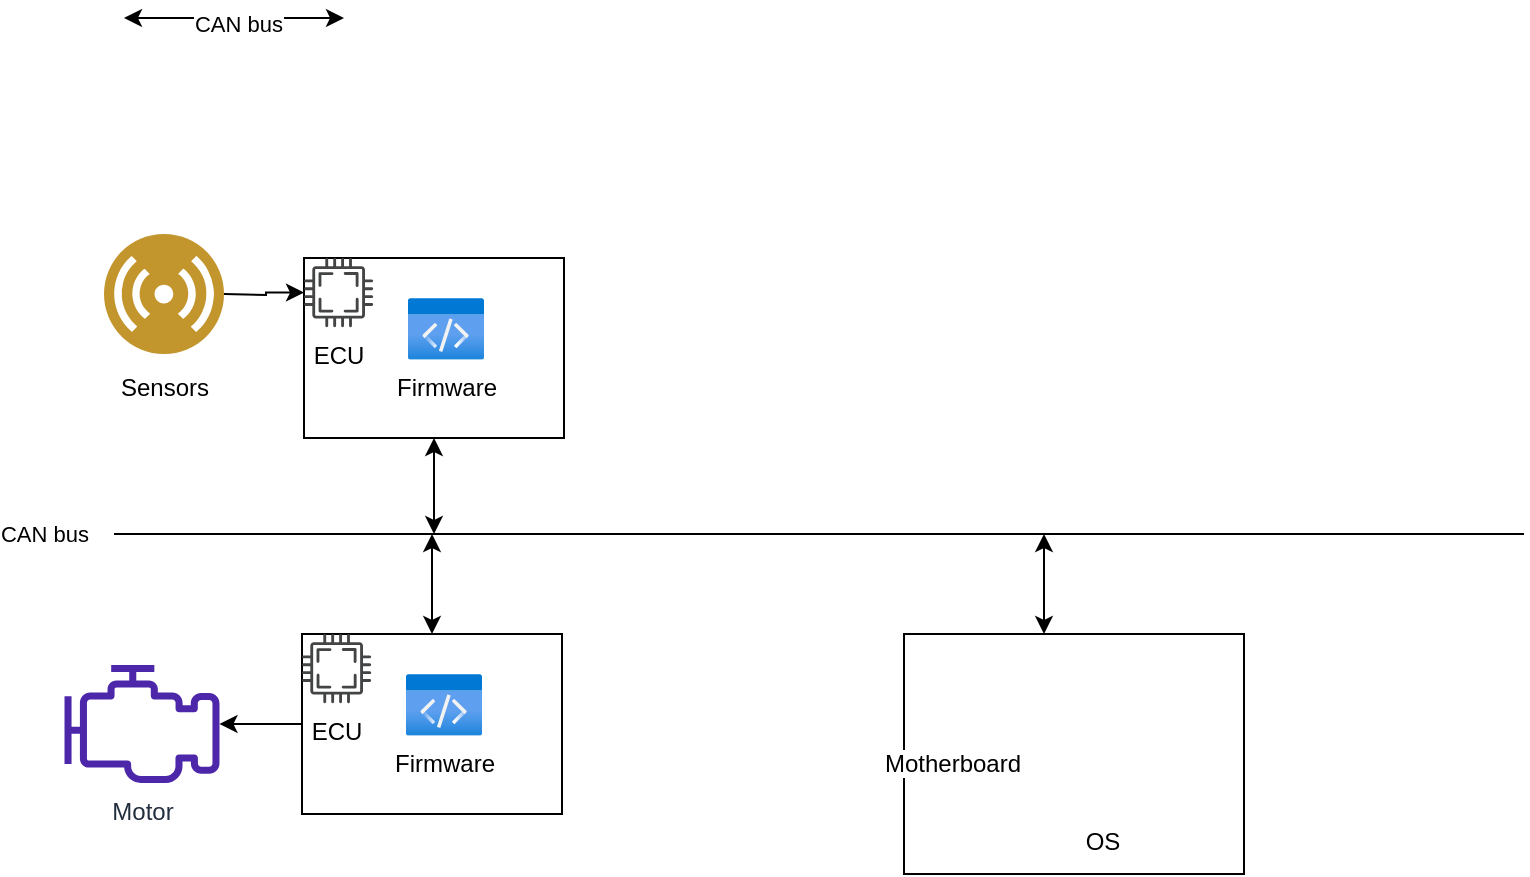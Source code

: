 <mxfile version="20.8.20" type="github" pages="3">
  <diagram name="CAN bus" id="xhp-JXf3OELfphHlDZzh">
    <mxGraphModel dx="1621" dy="516" grid="1" gridSize="10" guides="1" tooltips="1" connect="1" arrows="1" fold="1" page="1" pageScale="1" pageWidth="827" pageHeight="1169" math="0" shadow="0">
      <root>
        <mxCell id="0" />
        <mxCell id="1" parent="0" />
        <mxCell id="HYOHnKEq6Wh98C0SEMnV-3" value="" style="edgeStyle=orthogonalEdgeStyle;rounded=0;orthogonalLoop=1;jettySize=auto;html=1;" edge="1" parent="1" target="HYOHnKEq6Wh98C0SEMnV-1">
          <mxGeometry relative="1" as="geometry">
            <mxPoint x="100" y="180" as="sourcePoint" />
          </mxGeometry>
        </mxCell>
        <mxCell id="HYOHnKEq6Wh98C0SEMnV-5" value="" style="group" vertex="1" connectable="0" parent="1">
          <mxGeometry x="140" y="162" width="130" height="90" as="geometry" />
        </mxCell>
        <mxCell id="HYOHnKEq6Wh98C0SEMnV-10" value="" style="group" vertex="1" connectable="0" parent="HYOHnKEq6Wh98C0SEMnV-5">
          <mxGeometry width="130" height="90.0" as="geometry" />
        </mxCell>
        <mxCell id="HYOHnKEq6Wh98C0SEMnV-4" value="" style="rounded=0;whiteSpace=wrap;html=1;" vertex="1" parent="HYOHnKEq6Wh98C0SEMnV-10">
          <mxGeometry width="130" height="90.0" as="geometry" />
        </mxCell>
        <mxCell id="HYOHnKEq6Wh98C0SEMnV-1" value="ECU" style="sketch=0;pointerEvents=1;shadow=0;dashed=0;html=1;strokeColor=none;fillColor=#434445;aspect=fixed;labelPosition=center;verticalLabelPosition=bottom;verticalAlign=top;align=center;outlineConnect=0;shape=mxgraph.vvd.cpu;movable=0;resizable=0;rotatable=0;deletable=0;editable=0;locked=1;connectable=0;" vertex="1" parent="HYOHnKEq6Wh98C0SEMnV-10">
          <mxGeometry width="34.615" height="34.615" as="geometry" />
        </mxCell>
        <mxCell id="HYOHnKEq6Wh98C0SEMnV-6" value="Firmware" style="aspect=fixed;html=1;points=[];align=center;image;fontSize=12;image=img/lib/azure2/general/Code.svg;" vertex="1" parent="HYOHnKEq6Wh98C0SEMnV-10">
          <mxGeometry x="52" y="20" width="38" height="30.88" as="geometry" />
        </mxCell>
        <mxCell id="HYOHnKEq6Wh98C0SEMnV-8" value="Motor" style="sketch=0;outlineConnect=0;fontColor=#232F3E;gradientColor=none;fillColor=#4D27AA;strokeColor=none;dashed=0;verticalLabelPosition=bottom;verticalAlign=top;align=center;html=1;fontSize=12;fontStyle=0;aspect=fixed;pointerEvents=1;shape=mxgraph.aws4.emr_engine;" vertex="1" parent="1">
          <mxGeometry x="20" y="365.5" width="78" height="59" as="geometry" />
        </mxCell>
        <mxCell id="HYOHnKEq6Wh98C0SEMnV-11" value="" style="group" vertex="1" connectable="0" parent="1">
          <mxGeometry x="139" y="350" width="130" height="90" as="geometry" />
        </mxCell>
        <mxCell id="HYOHnKEq6Wh98C0SEMnV-12" value="" style="group" vertex="1" connectable="0" parent="HYOHnKEq6Wh98C0SEMnV-11">
          <mxGeometry width="130" height="90.0" as="geometry" />
        </mxCell>
        <mxCell id="HYOHnKEq6Wh98C0SEMnV-13" value="" style="rounded=0;whiteSpace=wrap;html=1;" vertex="1" parent="HYOHnKEq6Wh98C0SEMnV-12">
          <mxGeometry width="130" height="90.0" as="geometry" />
        </mxCell>
        <mxCell id="HYOHnKEq6Wh98C0SEMnV-14" value="ECU" style="sketch=0;pointerEvents=1;shadow=0;dashed=0;html=1;strokeColor=none;fillColor=#434445;aspect=fixed;labelPosition=center;verticalLabelPosition=bottom;verticalAlign=top;align=center;outlineConnect=0;shape=mxgraph.vvd.cpu;movable=0;resizable=0;rotatable=0;deletable=0;editable=0;locked=1;connectable=0;" vertex="1" parent="HYOHnKEq6Wh98C0SEMnV-12">
          <mxGeometry width="34.615" height="34.615" as="geometry" />
        </mxCell>
        <mxCell id="HYOHnKEq6Wh98C0SEMnV-15" value="Firmware" style="aspect=fixed;html=1;points=[];align=center;image;fontSize=12;image=img/lib/azure2/general/Code.svg;" vertex="1" parent="HYOHnKEq6Wh98C0SEMnV-12">
          <mxGeometry x="52" y="20" width="38" height="30.88" as="geometry" />
        </mxCell>
        <mxCell id="HYOHnKEq6Wh98C0SEMnV-20" style="edgeStyle=orthogonalEdgeStyle;rounded=0;orthogonalLoop=1;jettySize=auto;html=1;exitX=0;exitY=0.5;exitDx=0;exitDy=0;" edge="1" parent="1" source="HYOHnKEq6Wh98C0SEMnV-13" target="HYOHnKEq6Wh98C0SEMnV-8">
          <mxGeometry relative="1" as="geometry" />
        </mxCell>
        <mxCell id="HYOHnKEq6Wh98C0SEMnV-21" value="" style="endArrow=classic;startArrow=classic;html=1;rounded=0;entryX=0.5;entryY=1;entryDx=0;entryDy=0;" edge="1" parent="1">
          <mxGeometry width="50" height="50" relative="1" as="geometry">
            <mxPoint x="160" y="42" as="sourcePoint" />
            <mxPoint x="50" y="42" as="targetPoint" />
          </mxGeometry>
        </mxCell>
        <mxCell id="HYOHnKEq6Wh98C0SEMnV-22" value="CAN bus" style="edgeLabel;html=1;align=center;verticalAlign=middle;resizable=0;points=[];" vertex="1" connectable="0" parent="HYOHnKEq6Wh98C0SEMnV-21">
          <mxGeometry x="-0.036" y="3" relative="1" as="geometry">
            <mxPoint as="offset" />
          </mxGeometry>
        </mxCell>
        <mxCell id="HYOHnKEq6Wh98C0SEMnV-24" value="" style="endArrow=none;html=1;rounded=0;" edge="1" parent="1">
          <mxGeometry width="50" height="50" relative="1" as="geometry">
            <mxPoint x="45" y="300" as="sourcePoint" />
            <mxPoint x="750" y="300" as="targetPoint" />
          </mxGeometry>
        </mxCell>
        <mxCell id="HYOHnKEq6Wh98C0SEMnV-25" value="CAN bus" style="edgeLabel;html=1;align=center;verticalAlign=middle;resizable=0;points=[];" vertex="1" connectable="0" parent="HYOHnKEq6Wh98C0SEMnV-24">
          <mxGeometry x="-0.957" y="-2" relative="1" as="geometry">
            <mxPoint x="-50" y="-2" as="offset" />
          </mxGeometry>
        </mxCell>
        <mxCell id="HYOHnKEq6Wh98C0SEMnV-28" value="" style="endArrow=classic;startArrow=classic;html=1;rounded=0;entryX=0.5;entryY=1;entryDx=0;entryDy=0;" edge="1" parent="1" target="HYOHnKEq6Wh98C0SEMnV-4">
          <mxGeometry width="50" height="50" relative="1" as="geometry">
            <mxPoint x="205" y="300" as="sourcePoint" />
            <mxPoint x="430" y="260" as="targetPoint" />
          </mxGeometry>
        </mxCell>
        <mxCell id="HYOHnKEq6Wh98C0SEMnV-29" value="" style="endArrow=classic;startArrow=classic;html=1;rounded=0;exitX=0.5;exitY=0;exitDx=0;exitDy=0;" edge="1" parent="1" source="HYOHnKEq6Wh98C0SEMnV-13">
          <mxGeometry width="50" height="50" relative="1" as="geometry">
            <mxPoint x="215" y="310" as="sourcePoint" />
            <mxPoint x="204" y="300" as="targetPoint" />
          </mxGeometry>
        </mxCell>
        <mxCell id="HYOHnKEq6Wh98C0SEMnV-33" value="&lt;font color=&quot;#000000&quot;&gt;Sensors&lt;/font&gt;" style="aspect=fixed;perimeter=ellipsePerimeter;html=1;align=center;shadow=0;dashed=0;fontColor=#4277BB;labelBackgroundColor=#ffffff;fontSize=12;spacingTop=3;image;image=img/lib/ibm/users/sensor.svg;" vertex="1" parent="1">
          <mxGeometry x="40" y="150" width="60" height="60" as="geometry" />
        </mxCell>
        <mxCell id="HYOHnKEq6Wh98C0SEMnV-38" value="" style="endArrow=classic;startArrow=classic;html=1;rounded=0;exitX=0.5;exitY=0;exitDx=0;exitDy=0;" edge="1" parent="1">
          <mxGeometry width="50" height="50" relative="1" as="geometry">
            <mxPoint x="510" y="350" as="sourcePoint" />
            <mxPoint x="510" y="300" as="targetPoint" />
          </mxGeometry>
        </mxCell>
        <mxCell id="HYOHnKEq6Wh98C0SEMnV-35" value="" style="rounded=0;whiteSpace=wrap;html=1;movable=1;resizable=1;rotatable=1;deletable=1;editable=1;locked=0;connectable=1;" vertex="1" parent="1">
          <mxGeometry x="440" y="350" width="170" height="120" as="geometry" />
        </mxCell>
        <mxCell id="HYOHnKEq6Wh98C0SEMnV-39" value="Motherboard" style="shape=image;html=1;verticalAlign=top;verticalLabelPosition=bottom;labelBackgroundColor=#ffffff;imageAspect=0;aspect=fixed;image=https://cdn1.iconfinder.com/data/icons/science-technology-outline-24-px/24/Computer_chip_integrated_circuit_memory_chip_microprocessor_processor_chip-128.png;fontColor=#000000;" vertex="1" parent="1">
          <mxGeometry x="440" y="353.11" width="48" height="48" as="geometry" />
        </mxCell>
        <mxCell id="HYOHnKEq6Wh98C0SEMnV-40" value="OS" style="shape=image;html=1;verticalAlign=top;verticalLabelPosition=bottom;labelBackgroundColor=#ffffff;imageAspect=0;aspect=fixed;image=https://cdn1.iconfinder.com/data/icons/logo-s-icon-pack-collection/517/linux-128.png;fontColor=#000000;" vertex="1" parent="1">
          <mxGeometry x="500" y="362" width="78" height="78" as="geometry" />
        </mxCell>
      </root>
    </mxGraphModel>
  </diagram>
  <diagram id="P_kxV2bKmOUlfsgxmIzS" name="Software layer">
    <mxGraphModel dx="794" dy="516" grid="1" gridSize="10" guides="1" tooltips="1" connect="1" arrows="1" fold="1" page="1" pageScale="1" pageWidth="827" pageHeight="1169" math="0" shadow="0">
      <root>
        <mxCell id="0" />
        <mxCell id="1" parent="0" />
        <mxCell id="twXjIvkrmgGV8q7aIQYf-24" value="Docker" style="shape=process;whiteSpace=wrap;html=1;backgroundOutline=1;fontColor=#000000;size=0.039;align=left;horizontal=1;verticalAlign=top;" vertex="1" parent="1">
          <mxGeometry x="110" y="60" width="510" height="171" as="geometry" />
        </mxCell>
        <mxCell id="twXjIvkrmgGV8q7aIQYf-23" value="OS kernel" style="shape=process;whiteSpace=wrap;html=1;backgroundOutline=1;fontColor=#000000;size=0.039;align=left;horizontal=1;verticalAlign=top;" vertex="1" parent="1">
          <mxGeometry x="110" y="250" width="510" height="210" as="geometry" />
        </mxCell>
        <mxCell id="twXjIvkrmgGV8q7aIQYf-5" value="ACEL SDK" style="rounded=1;whiteSpace=wrap;html=1;fontColor=#000000;" vertex="1" parent="1">
          <mxGeometry x="260" y="170" width="200" height="50" as="geometry" />
        </mxCell>
        <mxCell id="twXjIvkrmgGV8q7aIQYf-9" value="CAN bus API (Low level API)" style="rounded=1;whiteSpace=wrap;html=1;fontColor=#000000;" vertex="1" parent="1">
          <mxGeometry x="260" y="270" width="200" height="50" as="geometry" />
        </mxCell>
        <mxCell id="twXjIvkrmgGV8q7aIQYf-11" value="CAN bus driver" style="rounded=1;whiteSpace=wrap;html=1;fontColor=#000000;" vertex="1" parent="1">
          <mxGeometry x="260" y="370" width="200" height="50" as="geometry" />
        </mxCell>
        <mxCell id="twXjIvkrmgGV8q7aIQYf-14" value="" style="endArrow=classic;startArrow=classic;html=1;rounded=0;fontColor=#000000;entryX=0.5;entryY=1;entryDx=0;entryDy=0;exitX=0.5;exitY=0;exitDx=0;exitDy=0;" edge="1" parent="1">
          <mxGeometry width="50" height="50" relative="1" as="geometry">
            <mxPoint x="359.5" y="370" as="sourcePoint" />
            <mxPoint x="359.5" y="320" as="targetPoint" />
          </mxGeometry>
        </mxCell>
        <mxCell id="twXjIvkrmgGV8q7aIQYf-16" value="" style="endArrow=classic;startArrow=classic;html=1;rounded=0;fontColor=#000000;entryX=0.5;entryY=1;entryDx=0;entryDy=0;exitX=0.5;exitY=0;exitDx=0;exitDy=0;" edge="1" parent="1">
          <mxGeometry width="50" height="50" relative="1" as="geometry">
            <mxPoint x="359.5" y="270" as="sourcePoint" />
            <mxPoint x="359.5" y="220" as="targetPoint" />
          </mxGeometry>
        </mxCell>
        <mxCell id="twXjIvkrmgGV8q7aIQYf-17" value="" style="endArrow=none;html=1;rounded=0;fontColor=#000000;" edge="1" parent="1">
          <mxGeometry width="50" height="50" relative="1" as="geometry">
            <mxPoint x="240" y="520" as="sourcePoint" />
            <mxPoint x="520" y="520" as="targetPoint" />
          </mxGeometry>
        </mxCell>
        <mxCell id="twXjIvkrmgGV8q7aIQYf-18" value="CAN bus" style="edgeLabel;html=1;align=center;verticalAlign=middle;resizable=0;points=[];fontColor=#000000;" vertex="1" connectable="0" parent="twXjIvkrmgGV8q7aIQYf-17">
          <mxGeometry x="0.914" y="3" relative="1" as="geometry">
            <mxPoint x="42" y="1" as="offset" />
          </mxGeometry>
        </mxCell>
        <mxCell id="twXjIvkrmgGV8q7aIQYf-20" value="" style="endArrow=classic;startArrow=classic;html=1;rounded=0;fontColor=#000000;entryX=0.5;entryY=1;entryDx=0;entryDy=0;" edge="1" parent="1">
          <mxGeometry width="50" height="50" relative="1" as="geometry">
            <mxPoint x="360" y="520" as="sourcePoint" />
            <mxPoint x="359.5" y="420" as="targetPoint" />
          </mxGeometry>
        </mxCell>
        <mxCell id="twXjIvkrmgGV8q7aIQYf-21" value="CAN data frames" style="edgeLabel;html=1;align=center;verticalAlign=middle;resizable=0;points=[];fontColor=#000000;" vertex="1" connectable="0" parent="twXjIvkrmgGV8q7aIQYf-20">
          <mxGeometry x="0.21" y="-1" relative="1" as="geometry">
            <mxPoint x="53" y="30" as="offset" />
          </mxGeometry>
        </mxCell>
        <mxCell id="twXjIvkrmgGV8q7aIQYf-27" value="" style="edgeStyle=orthogonalEdgeStyle;rounded=0;orthogonalLoop=1;jettySize=auto;html=1;fontColor=#000000;" edge="1" parent="1" source="twXjIvkrmgGV8q7aIQYf-26" target="twXjIvkrmgGV8q7aIQYf-5">
          <mxGeometry relative="1" as="geometry" />
        </mxCell>
        <mxCell id="twXjIvkrmgGV8q7aIQYf-26" value="App" style="rounded=1;whiteSpace=wrap;html=1;fontColor=#000000;" vertex="1" parent="1">
          <mxGeometry x="260" y="80" width="200" height="50" as="geometry" />
        </mxCell>
      </root>
    </mxGraphModel>
  </diagram>
  <diagram id="lBZun6fLgKuA1-FjI9w9" name="Page-3">
    <mxGraphModel dx="794" dy="516" grid="1" gridSize="10" guides="1" tooltips="1" connect="1" arrows="1" fold="1" page="1" pageScale="1" pageWidth="827" pageHeight="1169" math="0" shadow="0">
      <root>
        <mxCell id="0" />
        <mxCell id="1" parent="0" />
        <mxCell id="cnePkr7Ug_F3xQGoELKh-1" value="" style="rounded=1;whiteSpace=wrap;html=1;fontColor=#000000;" vertex="1" parent="1">
          <mxGeometry x="140" y="100" width="380" height="300" as="geometry" />
        </mxCell>
      </root>
    </mxGraphModel>
  </diagram>
</mxfile>
